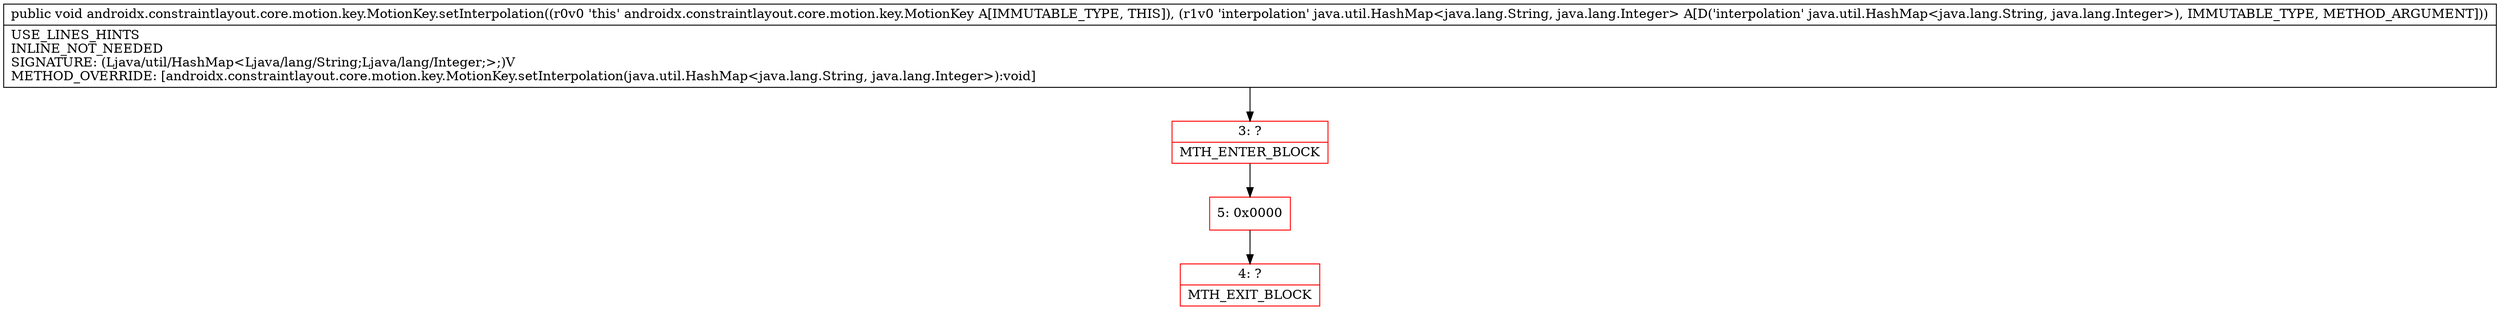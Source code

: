 digraph "CFG forandroidx.constraintlayout.core.motion.key.MotionKey.setInterpolation(Ljava\/util\/HashMap;)V" {
subgraph cluster_Region_1970762381 {
label = "R(0)";
node [shape=record,color=blue];
}
Node_3 [shape=record,color=red,label="{3\:\ ?|MTH_ENTER_BLOCK\l}"];
Node_5 [shape=record,color=red,label="{5\:\ 0x0000}"];
Node_4 [shape=record,color=red,label="{4\:\ ?|MTH_EXIT_BLOCK\l}"];
MethodNode[shape=record,label="{public void androidx.constraintlayout.core.motion.key.MotionKey.setInterpolation((r0v0 'this' androidx.constraintlayout.core.motion.key.MotionKey A[IMMUTABLE_TYPE, THIS]), (r1v0 'interpolation' java.util.HashMap\<java.lang.String, java.lang.Integer\> A[D('interpolation' java.util.HashMap\<java.lang.String, java.lang.Integer\>), IMMUTABLE_TYPE, METHOD_ARGUMENT]))  | USE_LINES_HINTS\lINLINE_NOT_NEEDED\lSIGNATURE: (Ljava\/util\/HashMap\<Ljava\/lang\/String;Ljava\/lang\/Integer;\>;)V\lMETHOD_OVERRIDE: [androidx.constraintlayout.core.motion.key.MotionKey.setInterpolation(java.util.HashMap\<java.lang.String, java.lang.Integer\>):void]\l}"];
MethodNode -> Node_3;Node_3 -> Node_5;
Node_5 -> Node_4;
}

